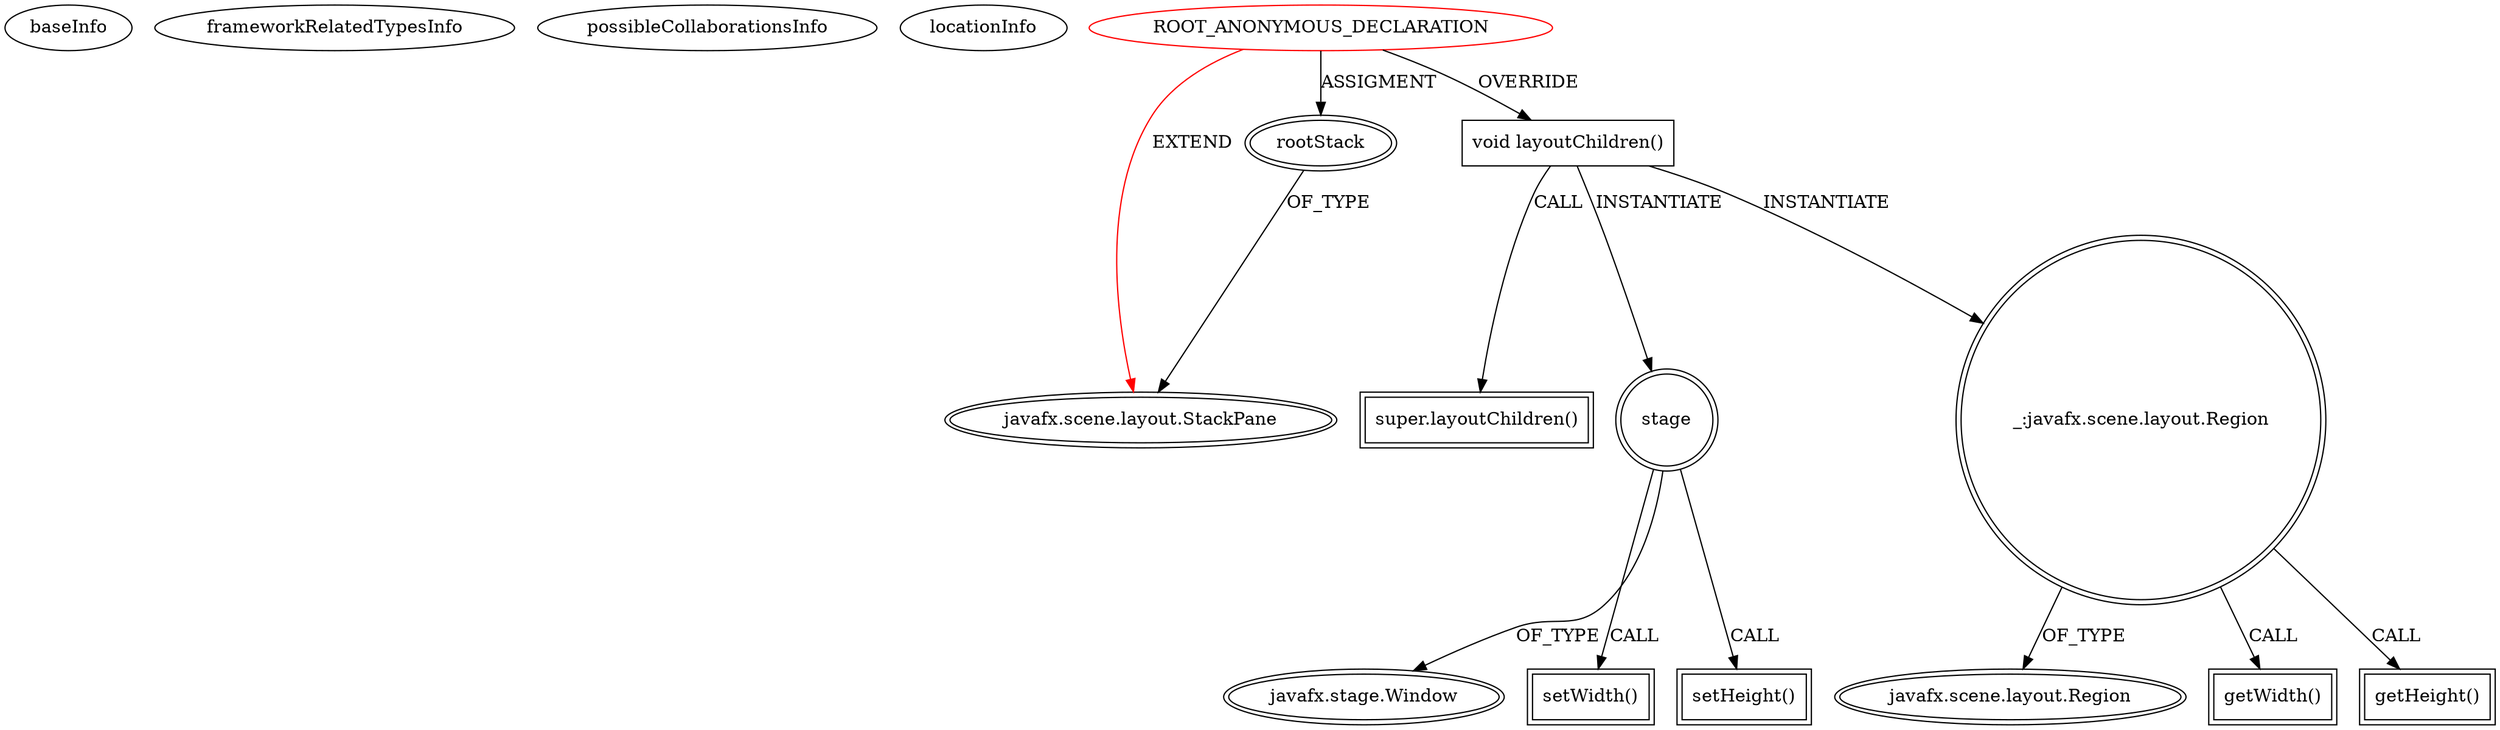 digraph {
baseInfo[graphId=41,category="extension_graph",isAnonymous=true,possibleRelation=false]
frameworkRelatedTypesInfo[0="javafx.scene.layout.StackPane"]
possibleCollaborationsInfo[]
locationInfo[projectName="AMITCCILGITHUB-Contacts",filePath="/AMITCCILGITHUB-Contacts/Contacts-master/Contacts/src/org/apandey/utils/MessagePopUp.java",contextSignature="void MessagePopUp(javafx.stage.Stage,java.lang.String,java.lang.String,java.lang.String)",graphId="41"]
0[label="ROOT_ANONYMOUS_DECLARATION",vertexType="ROOT_ANONYMOUS_DECLARATION",isFrameworkType=false,color=red]
1[label="javafx.scene.layout.StackPane",vertexType="FRAMEWORK_CLASS_TYPE",isFrameworkType=true,peripheries=2]
2[label="rootStack",vertexType="OUTSIDE_VARIABLE_EXPRESION",isFrameworkType=true,peripheries=2]
4[label="void layoutChildren()",vertexType="OVERRIDING_METHOD_DECLARATION",isFrameworkType=false,shape=box]
5[label="super.layoutChildren()",vertexType="SUPER_CALL",isFrameworkType=true,peripheries=2,shape=box]
6[label="stage",vertexType="VARIABLE_EXPRESION",isFrameworkType=true,peripheries=2,shape=circle]
8[label="javafx.stage.Window",vertexType="FRAMEWORK_CLASS_TYPE",isFrameworkType=true,peripheries=2]
7[label="setWidth()",vertexType="INSIDE_CALL",isFrameworkType=true,peripheries=2,shape=box]
9[label="_:javafx.scene.layout.Region",vertexType="VARIABLE_EXPRESION",isFrameworkType=true,peripheries=2,shape=circle]
11[label="javafx.scene.layout.Region",vertexType="FRAMEWORK_CLASS_TYPE",isFrameworkType=true,peripheries=2]
10[label="getWidth()",vertexType="INSIDE_CALL",isFrameworkType=true,peripheries=2,shape=box]
13[label="setHeight()",vertexType="INSIDE_CALL",isFrameworkType=true,peripheries=2,shape=box]
15[label="getHeight()",vertexType="INSIDE_CALL",isFrameworkType=true,peripheries=2,shape=box]
0->1[label="EXTEND",color=red]
0->2[label="ASSIGMENT"]
2->1[label="OF_TYPE"]
0->4[label="OVERRIDE"]
4->5[label="CALL"]
4->6[label="INSTANTIATE"]
6->8[label="OF_TYPE"]
6->7[label="CALL"]
4->9[label="INSTANTIATE"]
9->11[label="OF_TYPE"]
9->10[label="CALL"]
6->13[label="CALL"]
9->15[label="CALL"]
}

